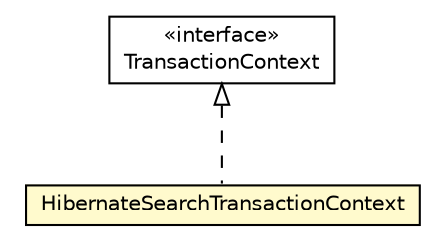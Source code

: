 #!/usr/local/bin/dot
#
# Class diagram 
# Generated by UMLGraph version 5.1 (http://www.umlgraph.org/)
#

digraph G {
	edge [fontname="Helvetica",fontsize=10,labelfontname="Helvetica",labelfontsize=10];
	node [fontname="Helvetica",fontsize=10,shape=plaintext];
	nodesep=0.25;
	ranksep=0.5;
	// pt.ist.fenixframework.hibernatesearch.HibernateSearchTransactionContext
	c90231 [label=<<table title="pt.ist.fenixframework.hibernatesearch.HibernateSearchTransactionContext" border="0" cellborder="1" cellspacing="0" cellpadding="2" port="p" bgcolor="lemonChiffon" href="./HibernateSearchTransactionContext.html">
		<tr><td><table border="0" cellspacing="0" cellpadding="1">
<tr><td align="center" balign="center"> HibernateSearchTransactionContext </td></tr>
		</table></td></tr>
		</table>>, fontname="Helvetica", fontcolor="black", fontsize=10.0];
	//pt.ist.fenixframework.hibernatesearch.HibernateSearchTransactionContext implements org.hibernate.search.backend.TransactionContext
	c90393:p -> c90231:p [dir=back,arrowtail=empty,style=dashed];
	// org.hibernate.search.backend.TransactionContext
	c90393 [label=<<table title="org.hibernate.search.backend.TransactionContext" border="0" cellborder="1" cellspacing="0" cellpadding="2" port="p" href="http://java.sun.com/j2se/1.4.2/docs/api/org/hibernate/search/backend/TransactionContext.html">
		<tr><td><table border="0" cellspacing="0" cellpadding="1">
<tr><td align="center" balign="center"> &#171;interface&#187; </td></tr>
<tr><td align="center" balign="center"> TransactionContext </td></tr>
		</table></td></tr>
		</table>>, fontname="Helvetica", fontcolor="black", fontsize=10.0];
}

